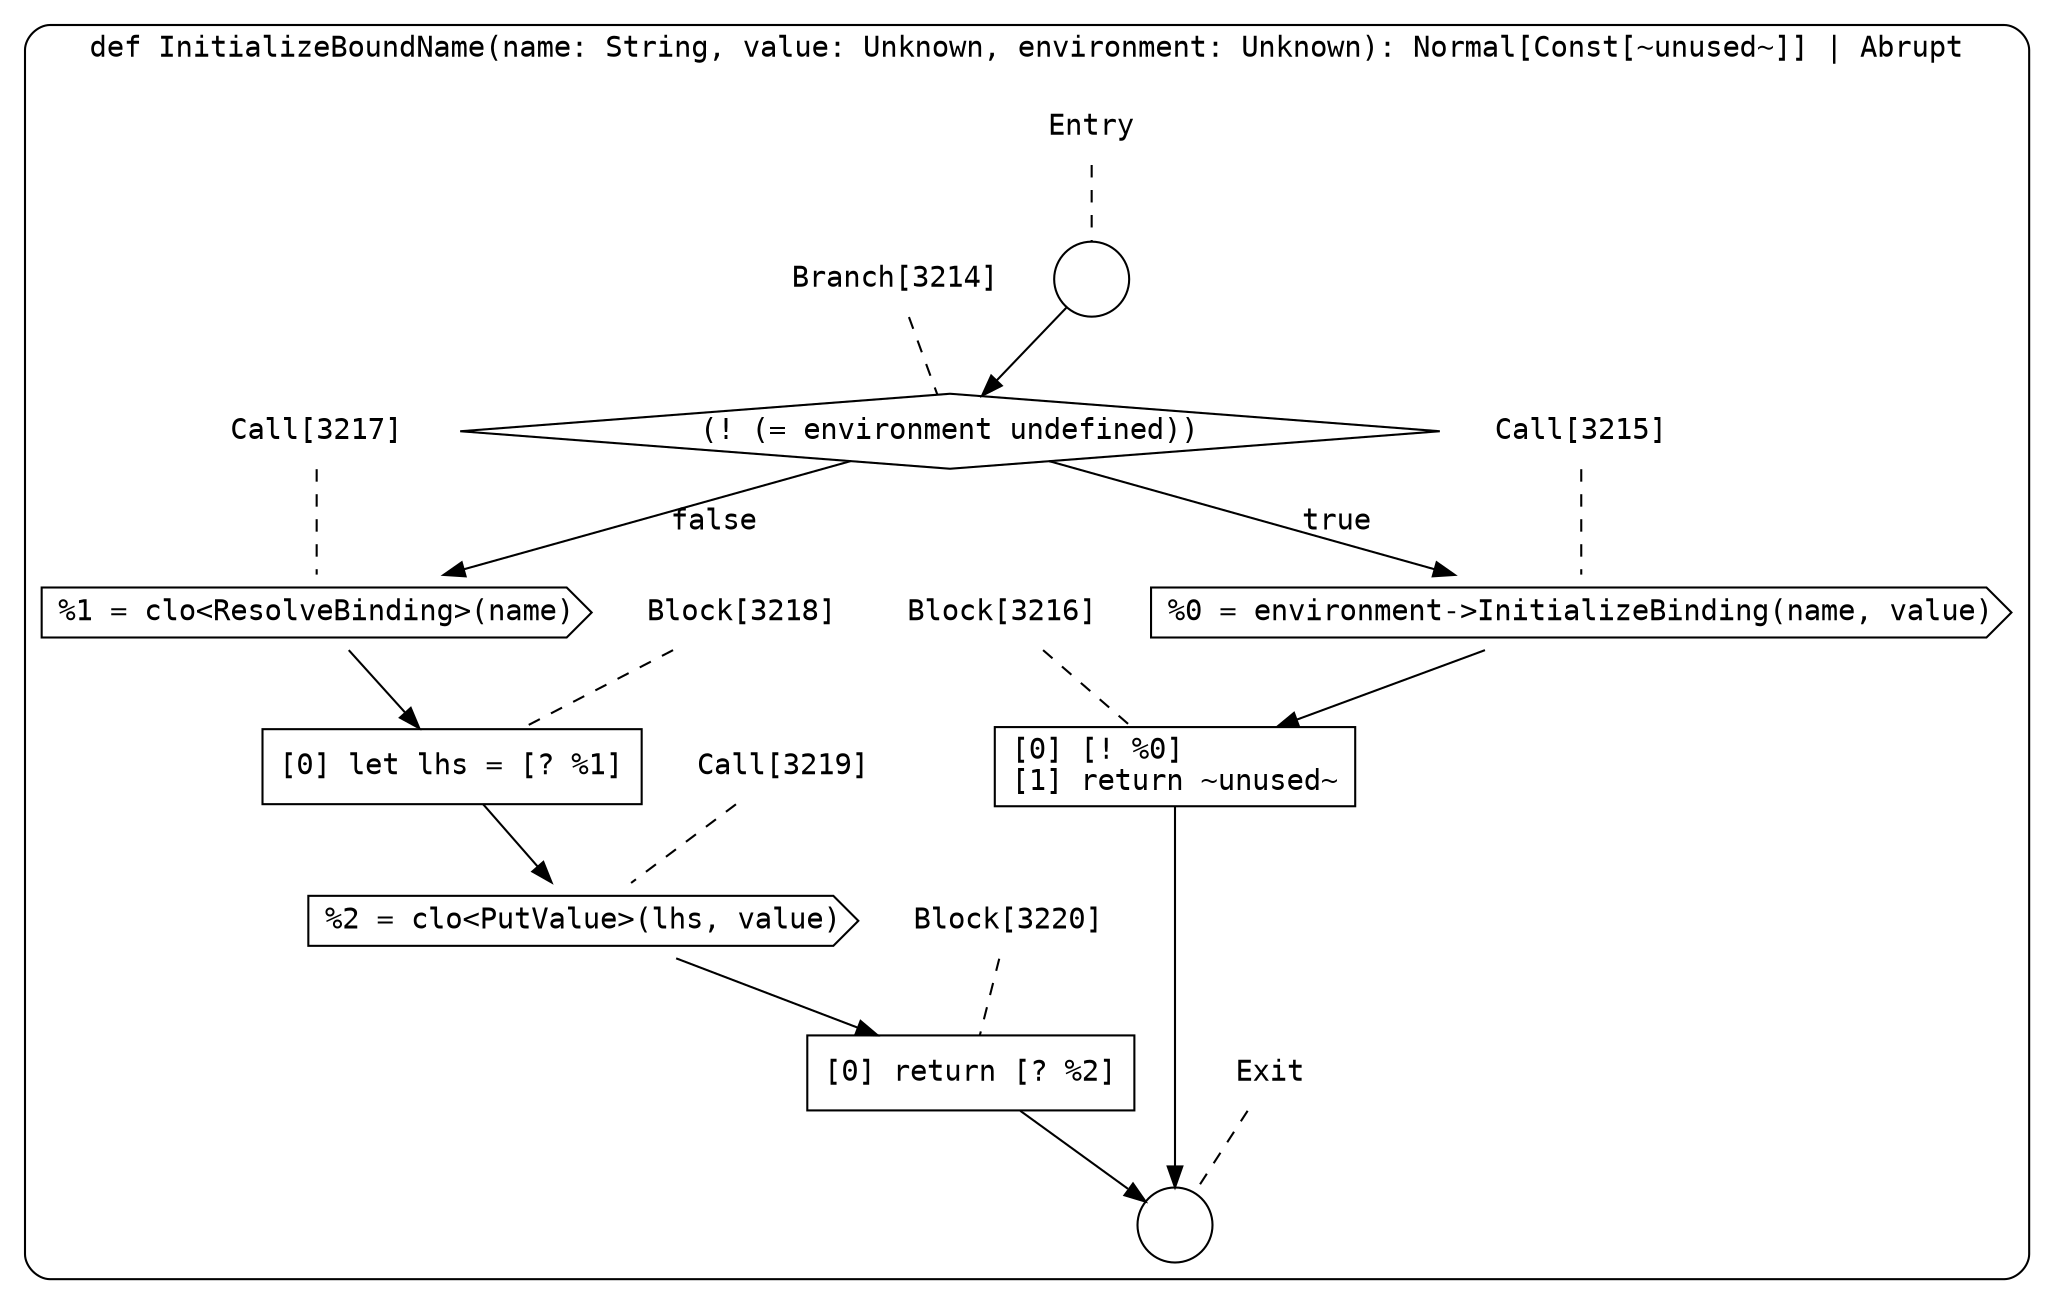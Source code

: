 digraph {
  graph [fontname = "Consolas"]
  node [fontname = "Consolas"]
  edge [fontname = "Consolas"]
  subgraph cluster855 {
    label = "def InitializeBoundName(name: String, value: Unknown, environment: Unknown): Normal[Const[~unused~]] | Abrupt"
    style = rounded
    cluster855_entry_name [shape=none, label=<<font color="black">Entry</font>>]
    cluster855_entry_name -> cluster855_entry [arrowhead=none, color="black", style=dashed]
    cluster855_entry [shape=circle label=" " color="black" fillcolor="white" style=filled]
    cluster855_entry -> node3214 [color="black"]
    cluster855_exit_name [shape=none, label=<<font color="black">Exit</font>>]
    cluster855_exit_name -> cluster855_exit [arrowhead=none, color="black", style=dashed]
    cluster855_exit [shape=circle label=" " color="black" fillcolor="white" style=filled]
    node3214_name [shape=none, label=<<font color="black">Branch[3214]</font>>]
    node3214_name -> node3214 [arrowhead=none, color="black", style=dashed]
    node3214 [shape=diamond, label=<<font color="black">(! (= environment undefined))</font>> color="black" fillcolor="white", style=filled]
    node3214 -> node3215 [label=<<font color="black">true</font>> color="black"]
    node3214 -> node3217 [label=<<font color="black">false</font>> color="black"]
    node3215_name [shape=none, label=<<font color="black">Call[3215]</font>>]
    node3215_name -> node3215 [arrowhead=none, color="black", style=dashed]
    node3215 [shape=cds, label=<<font color="black">%0 = environment-&gt;InitializeBinding(name, value)</font>> color="black" fillcolor="white", style=filled]
    node3215 -> node3216 [color="black"]
    node3217_name [shape=none, label=<<font color="black">Call[3217]</font>>]
    node3217_name -> node3217 [arrowhead=none, color="black", style=dashed]
    node3217 [shape=cds, label=<<font color="black">%1 = clo&lt;ResolveBinding&gt;(name)</font>> color="black" fillcolor="white", style=filled]
    node3217 -> node3218 [color="black"]
    node3216_name [shape=none, label=<<font color="black">Block[3216]</font>>]
    node3216_name -> node3216 [arrowhead=none, color="black", style=dashed]
    node3216 [shape=box, label=<<font color="black">[0] [! %0]<BR ALIGN="LEFT"/>[1] return ~unused~<BR ALIGN="LEFT"/></font>> color="black" fillcolor="white", style=filled]
    node3216 -> cluster855_exit [color="black"]
    node3218_name [shape=none, label=<<font color="black">Block[3218]</font>>]
    node3218_name -> node3218 [arrowhead=none, color="black", style=dashed]
    node3218 [shape=box, label=<<font color="black">[0] let lhs = [? %1]<BR ALIGN="LEFT"/></font>> color="black" fillcolor="white", style=filled]
    node3218 -> node3219 [color="black"]
    node3219_name [shape=none, label=<<font color="black">Call[3219]</font>>]
    node3219_name -> node3219 [arrowhead=none, color="black", style=dashed]
    node3219 [shape=cds, label=<<font color="black">%2 = clo&lt;PutValue&gt;(lhs, value)</font>> color="black" fillcolor="white", style=filled]
    node3219 -> node3220 [color="black"]
    node3220_name [shape=none, label=<<font color="black">Block[3220]</font>>]
    node3220_name -> node3220 [arrowhead=none, color="black", style=dashed]
    node3220 [shape=box, label=<<font color="black">[0] return [? %2]<BR ALIGN="LEFT"/></font>> color="black" fillcolor="white", style=filled]
    node3220 -> cluster855_exit [color="black"]
  }
}